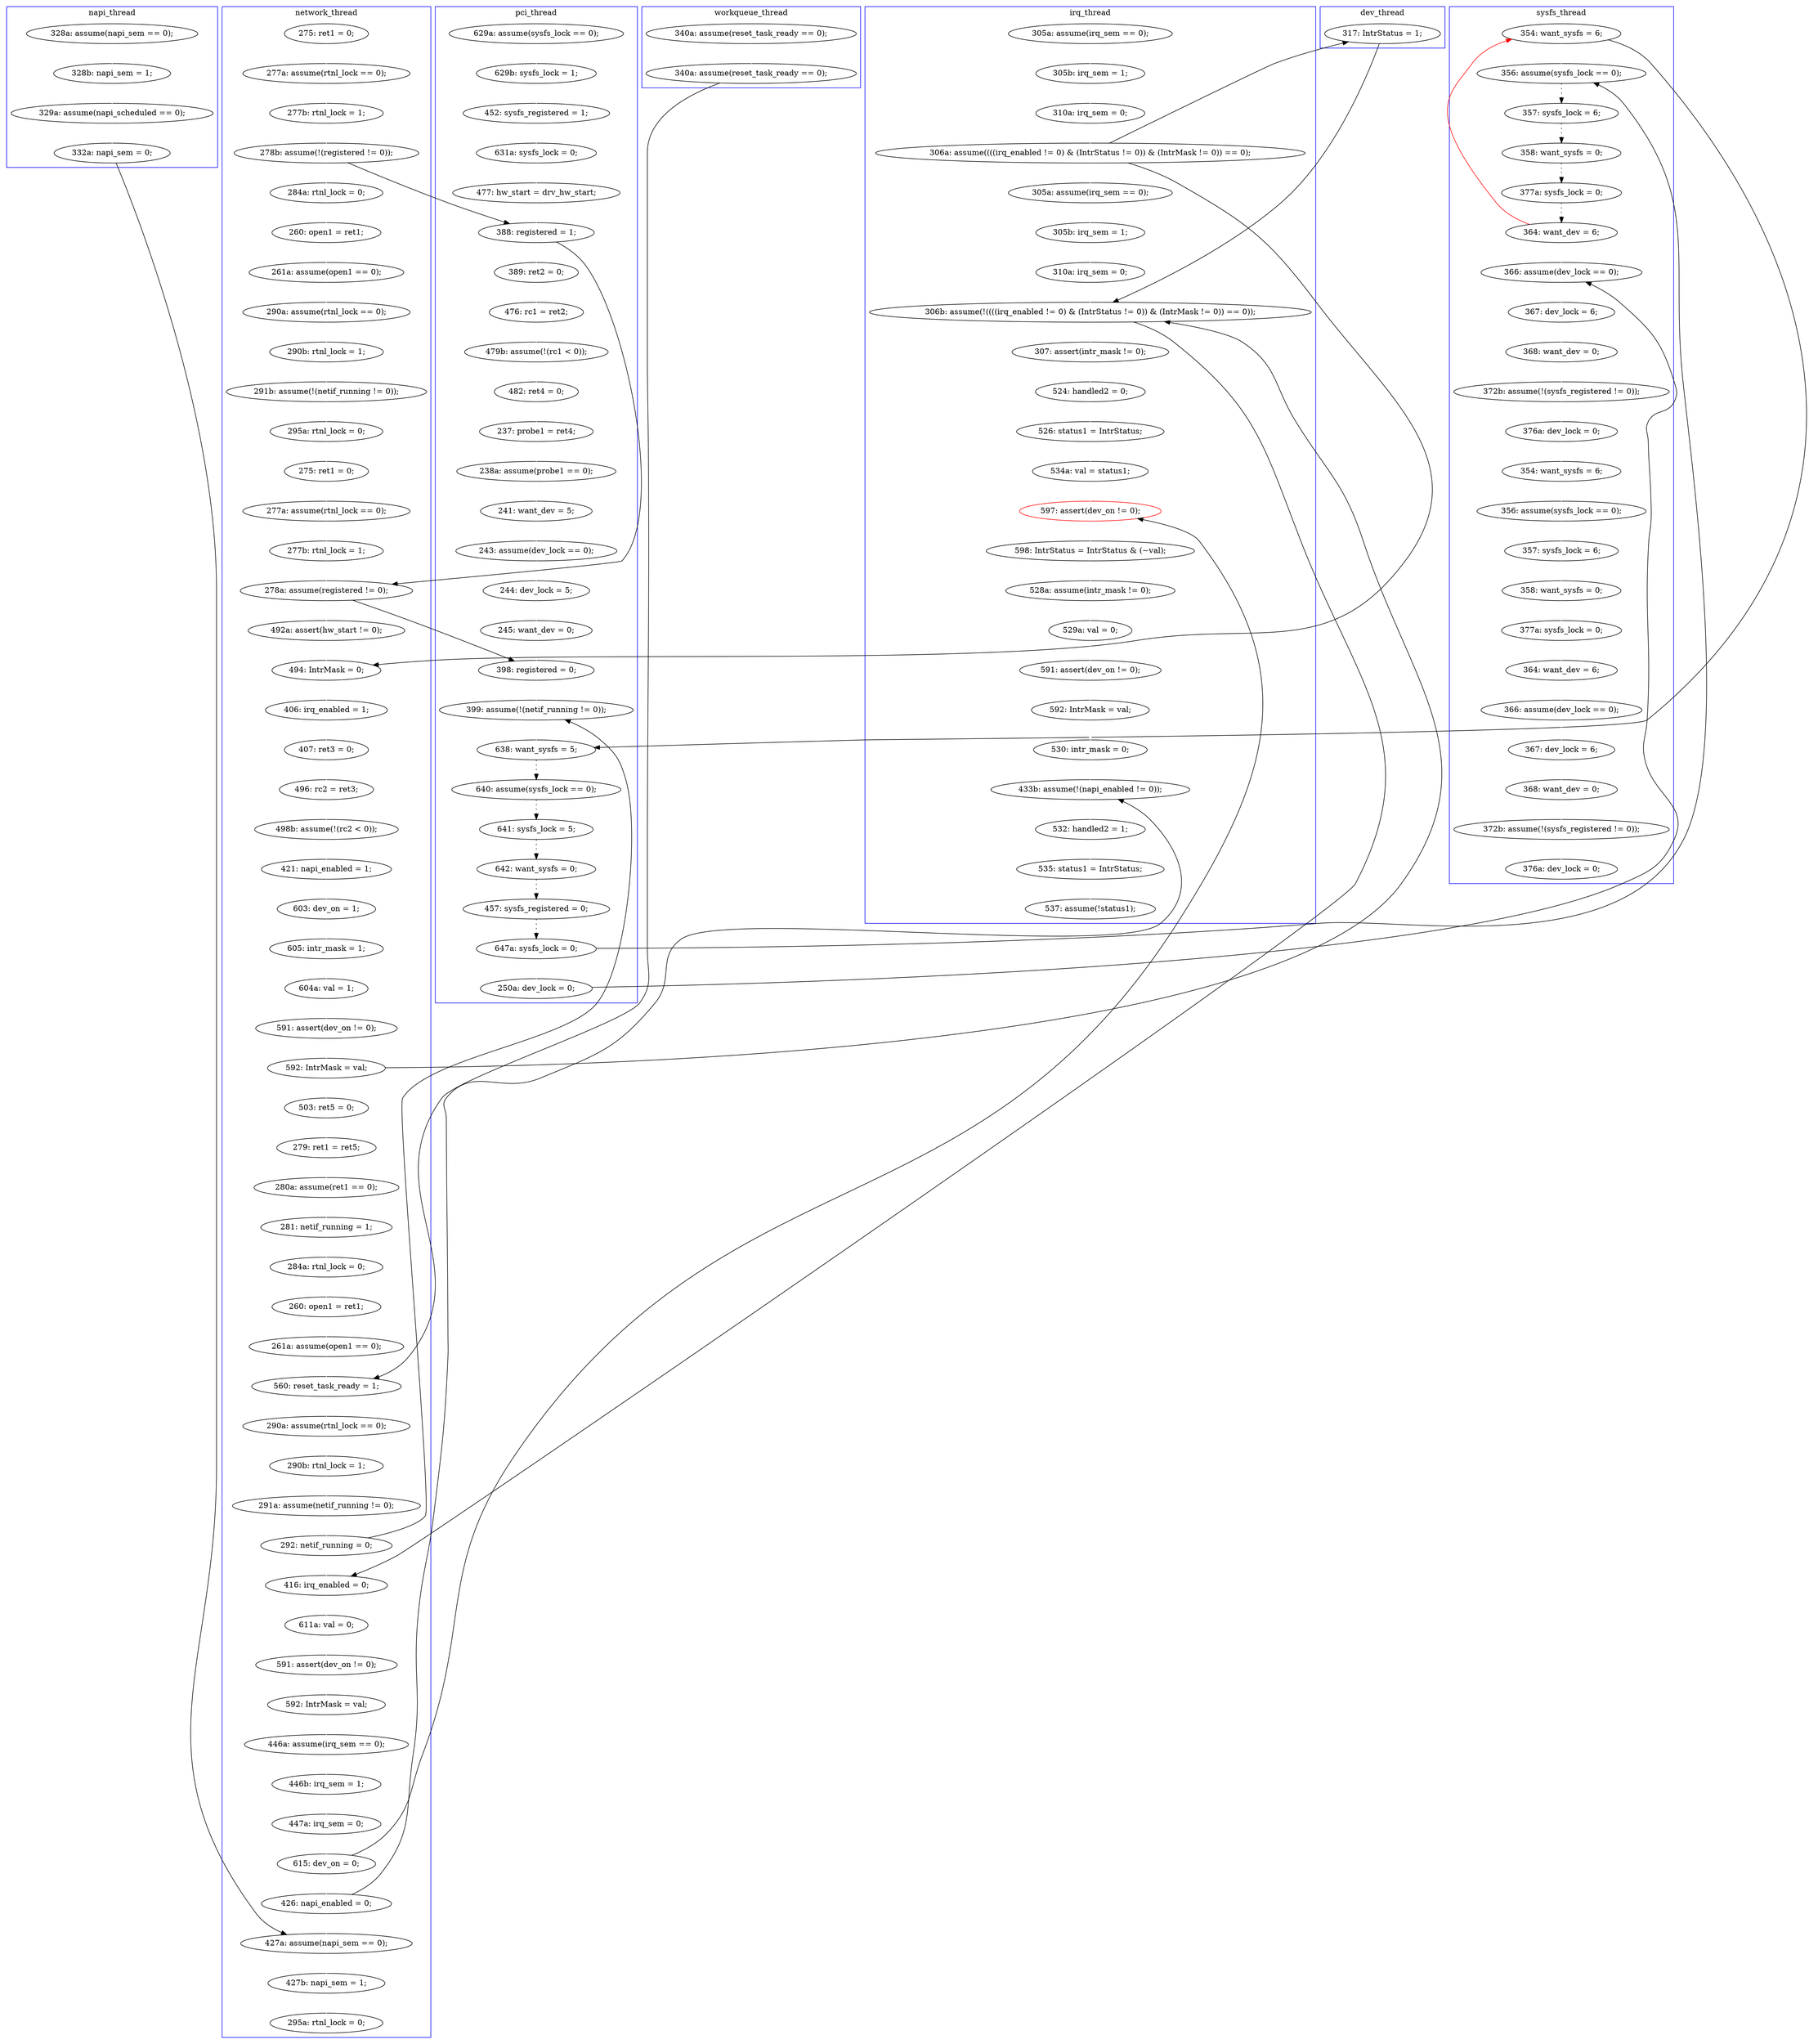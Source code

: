 digraph Counterexample {
	280 -> 106 [color = red, style = solid, constraint = false]
	234 -> 236 [color = white, style = solid]
	204 -> 208 [color = white, style = solid]
	59 -> 83 [color = white, style = solid]
	302 -> 305 [color = white, style = solid]
	148 -> 190 [color = white, style = solid]
	72 -> 75 [color = white, style = solid]
	157 -> 161 [color = white, style = solid]
	51 -> 53 [color = white, style = solid]
	127 -> 130 [color = white, style = solid]
	71 -> 72 [color = white, style = solid]
	44 -> 142 [color = black, style = solid, constraint = false]
	114 -> 120 [color = white, style = solid]
	83 -> 189 [color = black, style = solid, constraint = false]
	68 -> 70 [color = white, style = solid]
	264 -> 269 [color = black, style = solid, constraint = false]
	146 -> 147 [color = white, style = solid]
	258 -> 259 [color = white, style = solid]
	250 -> 255 [color = white, style = solid]
	93 -> 99 [color = white, style = solid]
	99 -> 110 [color = white, style = solid]
	39 -> 41 [color = white, style = solid]
	118 -> 198 [color = white, style = solid]
	254 -> 264 [color = black, style = dotted]
	232 -> 234 [color = white, style = solid]
	152 -> 153 [color = white, style = solid]
	268 -> 275 [color = white, style = solid]
	224 -> 228 [color = white, style = solid]
	53 -> 78 [color = white, style = solid]
	125 -> 132 [color = black, style = solid, constraint = false]
	132 -> 190 [color = black, style = solid, constraint = false]
	161 -> 165 [color = white, style = solid]
	230 -> 252 [color = white, style = solid]
	29 -> 30 [color = white, style = solid]
	240 -> 249 [color = white, style = solid]
	243 -> 244 [color = black, style = dotted]
	245 -> 254 [color = black, style = dotted]
	167 -> 169 [color = white, style = solid]
	46 -> 114 [color = white, style = solid]
	137 -> 142 [color = white, style = solid]
	241 -> 243 [color = black, style = dotted]
	289 -> 293 [color = white, style = solid]
	249 -> 250 [color = white, style = solid]
	171 -> 198 [color = black, style = solid, constraint = false]
	252 -> 258 [color = white, style = solid]
	259 -> 292 [color = white, style = solid]
	117 -> 118 [color = white, style = solid]
	112 -> 132 [color = white, style = solid]
	208 -> 210 [color = white, style = solid]
	120 -> 125 [color = white, style = solid]
	286 -> 289 [color = white, style = solid]
	305 -> 307 [color = white, style = solid]
	270 -> 271 [color = black, style = dotted]
	174 -> 175 [color = white, style = solid]
	184 -> 189 [color = white, style = solid]
	277 -> 313 [color = white, style = solid]
	273 -> 280 [color = black, style = dotted]
	125 -> 126 [color = white, style = solid]
	70 -> 125 [color = black, style = solid, constraint = false]
	228 -> 230 [color = white, style = solid]
	165 -> 166 [color = white, style = solid]
	282 -> 283 [color = white, style = solid]
	179 -> 180 [color = white, style = solid]
	230 -> 238 [color = black, style = solid, constraint = false]
	147 -> 148 [color = white, style = solid]
	199 -> 212 [color = black, style = solid, constraint = false]
	236 -> 238 [color = white, style = solid]
	262 -> 268 [color = white, style = solid]
	210 -> 214 [color = white, style = solid]
	96 -> 198 [color = black, style = solid, constraint = false]
	142 -> 152 [color = white, style = solid]
	301 -> 302 [color = white, style = solid]
	264 -> 279 [color = white, style = solid]
	67 -> 68 [color = white, style = solid]
	180 -> 181 [color = white, style = solid]
	171 -> 174 [color = white, style = solid]
	212 -> 241 [color = white, style = solid]
	110 -> 111 [color = white, style = solid]
	195 -> 197 [color = white, style = solid]
	190 -> 212 [color = white, style = solid]
	111 -> 112 [color = white, style = solid]
	75 -> 89 [color = white, style = solid]
	38 -> 39 [color = white, style = solid]
	132 -> 137 [color = white, style = solid]
	44 -> 116 [color = white, style = solid]
	41 -> 44 [color = white, style = solid]
	178 -> 179 [color = white, style = solid]
	50 -> 51 [color = white, style = solid]
	280 -> 281 [color = white, style = solid]
	300 -> 301 [color = white, style = solid]
	199 -> 204 [color = white, style = solid]
	296 -> 298 [color = white, style = solid]
	279 -> 281 [color = black, style = solid, constraint = false]
	275 -> 277 [color = white, style = solid]
	252 -> 268 [color = black, style = solid, constraint = false]
	90 -> 93 [color = white, style = solid]
	293 -> 294 [color = white, style = solid]
	70 -> 71 [color = white, style = solid]
	106 -> 241 [color = black, style = solid, constraint = false]
	130 -> 131 [color = white, style = solid]
	198 -> 204 [color = black, style = solid, constraint = false]
	153 -> 154 [color = white, style = solid]
	166 -> 167 [color = white, style = solid]
	194 -> 195 [color = white, style = solid]
	141 -> 143 [color = white, style = solid]
	66 -> 67 [color = white, style = solid]
	223 -> 224 [color = white, style = solid]
	106 -> 269 [color = white, style = solid]
	198 -> 219 [color = white, style = solid]
	30 -> 46 [color = white, style = solid]
	154 -> 157 [color = white, style = solid]
	255 -> 257 [color = white, style = solid]
	283 -> 285 [color = white, style = solid]
	285 -> 286 [color = white, style = solid]
	89 -> 90 [color = white, style = solid]
	126 -> 127 [color = white, style = solid]
	175 -> 178 [color = white, style = solid]
	169 -> 171 [color = white, style = solid]
	138 -> 141 [color = white, style = solid]
	78 -> 258 [color = black, style = solid, constraint = false]
	131 -> 138 [color = white, style = solid]
	219 -> 232 [color = white, style = solid]
	44 -> 96 [color = black, style = solid, constraint = false]
	281 -> 282 [color = white, style = solid]
	298 -> 300 [color = white, style = solid]
	238 -> 240 [color = white, style = solid]
	214 -> 223 [color = white, style = solid]
	269 -> 270 [color = black, style = dotted]
	244 -> 245 [color = black, style = dotted]
	181 -> 184 [color = white, style = solid]
	257 -> 262 [color = white, style = solid]
	294 -> 295 [color = white, style = solid]
	189 -> 194 [color = white, style = solid]
	295 -> 296 [color = white, style = solid]
	197 -> 199 [color = white, style = solid]
	116 -> 117 [color = white, style = solid]
	143 -> 146 [color = white, style = solid]
	271 -> 273 [color = black, style = dotted]
	subgraph cluster7 {
		label = dev_thread
		color = blue
		96  [label = "317: IntrStatus = 1;"]
	}
	subgraph cluster5 {
		label = workqueue_thread
		color = blue
		83  [label = "340a: assume(reset_task_ready == 0);"]
		59  [label = "340a: assume(reset_task_ready == 0);"]
	}
	subgraph cluster3 {
		label = irq_thread
		color = blue
		219  [label = "307: assert(intr_mask != 0);"]
		249  [label = "528a: assume(intr_mask != 0);"]
		234  [label = "526: status1 = IntrStatus;"]
		236  [label = "534a: val = status1;"]
		250  [label = "529a: val = 0;"]
		38  [label = "305a: assume(irq_sem == 0);"]
		268  [label = "433b: assume(!(napi_enabled != 0));"]
		275  [label = "532: handled2 = 1;"]
		41  [label = "310a: irq_sem = 0;"]
		198  [label = "306b: assume(!((((irq_enabled != 0) & (IntrStatus != 0)) & (IntrMask != 0)) == 0));"]
		232  [label = "524: handled2 = 0;"]
		257  [label = "592: IntrMask = val;"]
		238  [label = "597: assert(dev_on != 0);", color = red]
		262  [label = "530: intr_mask = 0;"]
		255  [label = "591: assert(dev_on != 0);"]
		313  [label = "537: assume(!status1);"]
		240  [label = "598: IntrStatus = IntrStatus & (~val);"]
		116  [label = "305a: assume(irq_sem == 0);"]
		118  [label = "310a: irq_sem = 0;"]
		117  [label = "305b: irq_sem = 1;"]
		44  [label = "306a: assume((((irq_enabled != 0) & (IntrStatus != 0)) & (IntrMask != 0)) == 0);"]
		39  [label = "305b: irq_sem = 1;"]
		277  [label = "535: status1 = IntrStatus;"]
	}
	subgraph cluster6 {
		label = sysfs_thread
		color = blue
		298  [label = "364: want_dev = 6;"]
		294  [label = "357: sysfs_lock = 6;"]
		281  [label = "366: assume(dev_lock == 0);"]
		270  [label = "357: sysfs_lock = 6;"]
		283  [label = "368: want_dev = 0;"]
		305  [label = "372b: assume(!(sysfs_registered != 0));"]
		273  [label = "377a: sysfs_lock = 0;"]
		302  [label = "368: want_dev = 0;"]
		280  [label = "364: want_dev = 6;"]
		296  [label = "377a: sysfs_lock = 0;"]
		271  [label = "358: want_sysfs = 0;"]
		269  [label = "356: assume(sysfs_lock == 0);"]
		295  [label = "358: want_sysfs = 0;"]
		293  [label = "356: assume(sysfs_lock == 0);"]
		286  [label = "376a: dev_lock = 0;"]
		300  [label = "366: assume(dev_lock == 0);"]
		301  [label = "367: dev_lock = 6;"]
		282  [label = "367: dev_lock = 6;"]
		307  [label = "376a: dev_lock = 0;"]
		106  [label = "354: want_sysfs = 6;"]
		289  [label = "354: want_sysfs = 6;"]
		285  [label = "372b: assume(!(sysfs_registered != 0));"]
	}
	subgraph cluster4 {
		label = napi_thread
		color = blue
		51  [label = "328b: napi_sem = 1;"]
		53  [label = "329a: assume(napi_scheduled == 0);"]
		78  [label = "332a: napi_sem = 0;"]
		50  [label = "328a: assume(napi_sem == 0);"]
	}
	subgraph cluster1 {
		label = pci_thread
		color = blue
		46  [label = "452: sysfs_registered = 1;"]
		279  [label = "250a: dev_lock = 0;"]
		138  [label = "237: probe1 = ret4;"]
		243  [label = "640: assume(sysfs_lock == 0);"]
		114  [label = "631a: sysfs_lock = 0;"]
		126  [label = "389: ret2 = 0;"]
		120  [label = "477: hw_start = drv_hw_start;"]
		130  [label = "479b: assume(!(rc1 < 0));"]
		147  [label = "244: dev_lock = 5;"]
		127  [label = "476: rc1 = ret2;"]
		146  [label = "243: assume(dev_lock == 0);"]
		244  [label = "641: sysfs_lock = 5;"]
		190  [label = "398: registered = 0;"]
		131  [label = "482: ret4 = 0;"]
		264  [label = "647a: sysfs_lock = 0;"]
		245  [label = "642: want_sysfs = 0;"]
		148  [label = "245: want_dev = 0;"]
		254  [label = "457: sysfs_registered = 0;"]
		241  [label = "638: want_sysfs = 5;"]
		29  [label = "629a: assume(sysfs_lock == 0);"]
		141  [label = "238a: assume(probe1 == 0);"]
		30  [label = "629b: sysfs_lock = 1;"]
		143  [label = "241: want_dev = 5;"]
		125  [label = "388: registered = 1;"]
		212  [label = "399: assume(!(netif_running != 0));"]
	}
	subgraph cluster2 {
		label = network_thread
		color = blue
		171  [label = "592: IntrMask = val;"]
		112  [label = "277b: rtnl_lock = 1;"]
		189  [label = "560: reset_task_ready = 1;"]
		71  [label = "284a: rtnl_lock = 0;"]
		174  [label = "503: ret5 = 0;"]
		224  [label = "446b: irq_sem = 1;"]
		93  [label = "291b: assume(!(netif_running != 0));"]
		178  [label = "280a: assume(ret1 == 0);"]
		153  [label = "407: ret3 = 0;"]
		195  [label = "290b: rtnl_lock = 1;"]
		70  [label = "278b: assume(!(registered != 0));"]
		210  [label = "591: assert(dev_on != 0);"]
		111  [label = "277a: assume(rtnl_lock == 0);"]
		223  [label = "446a: assume(irq_sem == 0);"]
		75  [label = "261a: assume(open1 == 0);"]
		228  [label = "447a: irq_sem = 0;"]
		157  [label = "498b: assume(!(rc2 < 0));"]
		259  [label = "427b: napi_sem = 1;"]
		181  [label = "260: open1 = ret1;"]
		165  [label = "603: dev_on = 1;"]
		90  [label = "290b: rtnl_lock = 1;"]
		99  [label = "295a: rtnl_lock = 0;"]
		152  [label = "406: irq_enabled = 1;"]
		166  [label = "605: intr_mask = 1;"]
		167  [label = "604a: val = 1;"]
		67  [label = "277a: assume(rtnl_lock == 0);"]
		258  [label = "427a: assume(napi_sem == 0);"]
		169  [label = "591: assert(dev_on != 0);"]
		214  [label = "592: IntrMask = val;"]
		132  [label = "278a: assume(registered != 0);"]
		66  [label = "275: ret1 = 0;"]
		89  [label = "290a: assume(rtnl_lock == 0);"]
		72  [label = "260: open1 = ret1;"]
		184  [label = "261a: assume(open1 == 0);"]
		252  [label = "426: napi_enabled = 0;"]
		142  [label = "494: IntrMask = 0;"]
		154  [label = "496: rc2 = ret3;"]
		204  [label = "416: irq_enabled = 0;"]
		292  [label = "295a: rtnl_lock = 0;"]
		68  [label = "277b: rtnl_lock = 1;"]
		208  [label = "611a: val = 0;"]
		197  [label = "291a: assume(netif_running != 0);"]
		161  [label = "421: napi_enabled = 1;"]
		175  [label = "279: ret1 = ret5;"]
		199  [label = "292: netif_running = 0;"]
		179  [label = "281: netif_running = 1;"]
		137  [label = "492a: assert(hw_start != 0);"]
		194  [label = "290a: assume(rtnl_lock == 0);"]
		230  [label = "615: dev_on = 0;"]
		110  [label = "275: ret1 = 0;"]
		180  [label = "284a: rtnl_lock = 0;"]
	}
}